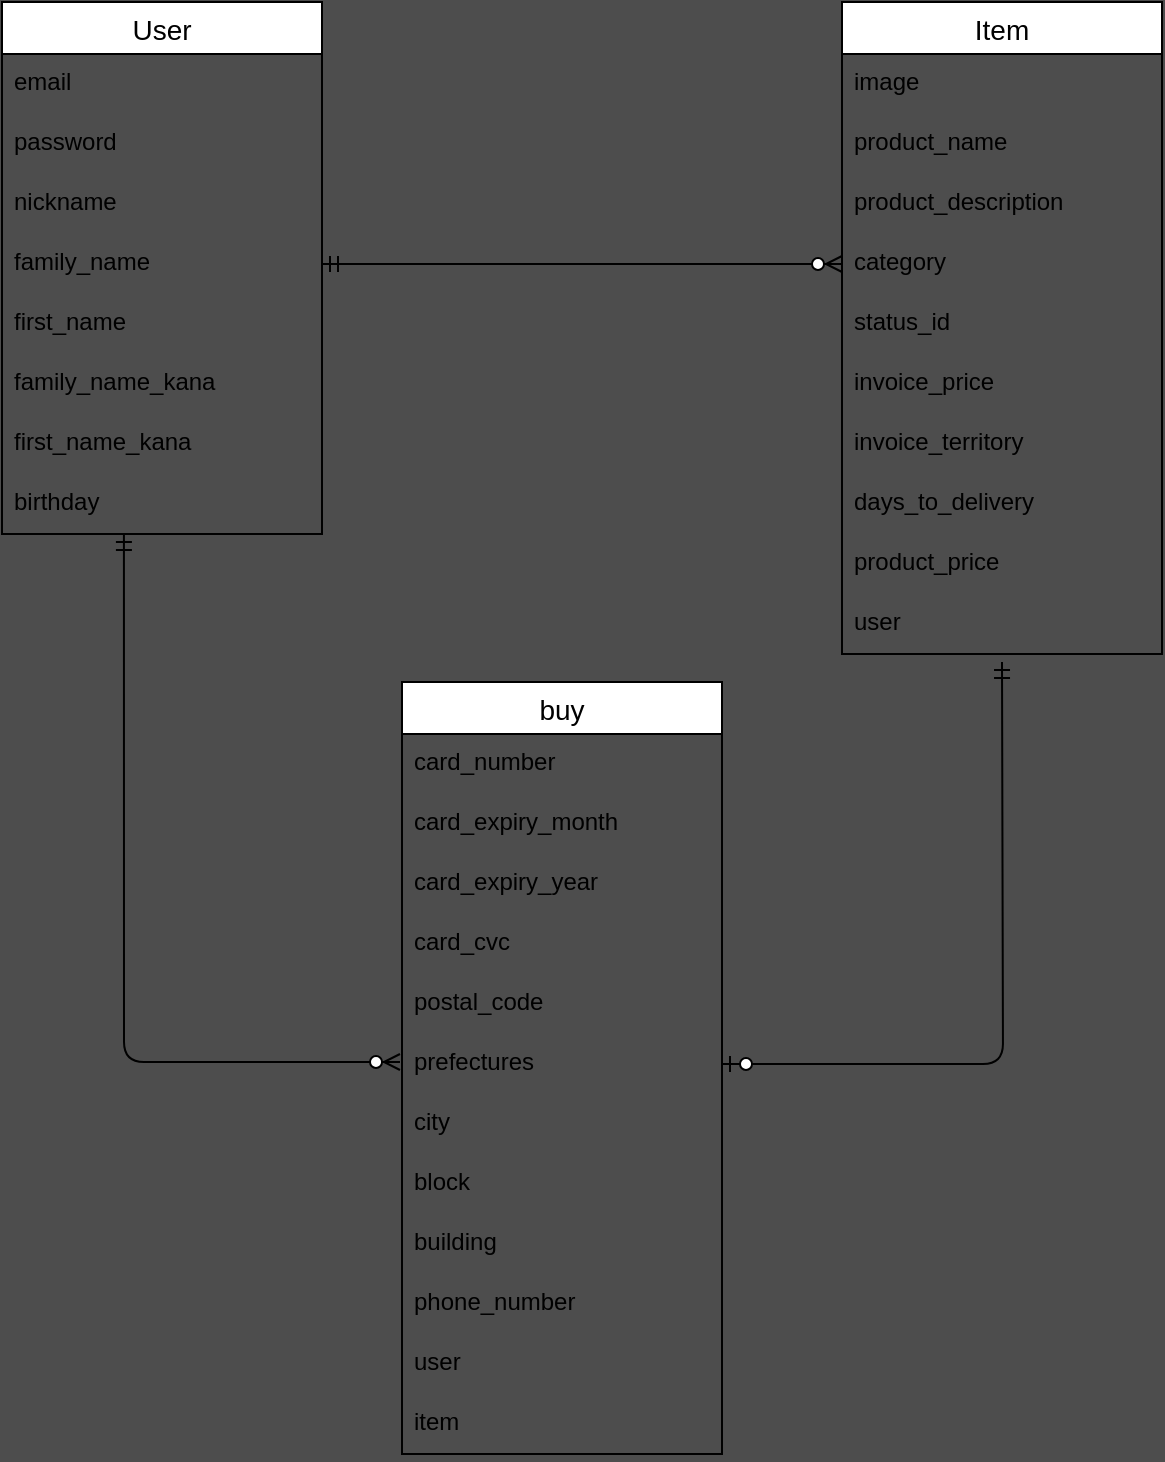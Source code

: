 <mxfile>
    <diagram id="hMxnDBtt-0PpwEvkXW2u" name="ページ1">
        <mxGraphModel dx="678" dy="627" grid="1" gridSize="10" guides="1" tooltips="1" connect="1" arrows="1" fold="1" page="1" pageScale="1" pageWidth="827" pageHeight="1169" background="#4D4D4D" math="0" shadow="0">
            <root>
                <mxCell id="0"/>
                <mxCell id="1" parent="0"/>
                <mxCell id="sSWnbo_z7w_SZYYCpDaT-27" value="User" style="swimlane;fontStyle=0;childLayout=stackLayout;horizontal=1;startSize=26;horizontalStack=0;resizeParent=1;resizeParentMax=0;resizeLast=0;collapsible=1;marginBottom=0;align=center;fontSize=14;" vertex="1" parent="1">
                    <mxGeometry x="60" y="70" width="160" height="266" as="geometry"/>
                </mxCell>
                <mxCell id="sSWnbo_z7w_SZYYCpDaT-28" value="email" style="text;strokeColor=none;fillColor=none;spacingLeft=4;spacingRight=4;overflow=hidden;rotatable=0;points=[[0,0.5],[1,0.5]];portConstraint=eastwest;fontSize=12;" vertex="1" parent="sSWnbo_z7w_SZYYCpDaT-27">
                    <mxGeometry y="26" width="160" height="30" as="geometry"/>
                </mxCell>
                <mxCell id="sSWnbo_z7w_SZYYCpDaT-29" value="password" style="text;strokeColor=none;fillColor=none;spacingLeft=4;spacingRight=4;overflow=hidden;rotatable=0;points=[[0,0.5],[1,0.5]];portConstraint=eastwest;fontSize=12;" vertex="1" parent="sSWnbo_z7w_SZYYCpDaT-27">
                    <mxGeometry y="56" width="160" height="30" as="geometry"/>
                </mxCell>
                <mxCell id="sSWnbo_z7w_SZYYCpDaT-31" value="nickname" style="text;strokeColor=none;fillColor=none;spacingLeft=4;spacingRight=4;overflow=hidden;rotatable=0;points=[[0,0.5],[1,0.5]];portConstraint=eastwest;fontSize=12;" vertex="1" parent="sSWnbo_z7w_SZYYCpDaT-27">
                    <mxGeometry y="86" width="160" height="30" as="geometry"/>
                </mxCell>
                <mxCell id="sSWnbo_z7w_SZYYCpDaT-34" value="family_name" style="text;strokeColor=none;fillColor=none;spacingLeft=4;spacingRight=4;overflow=hidden;rotatable=0;points=[[0,0.5],[1,0.5]];portConstraint=eastwest;fontSize=12;" vertex="1" parent="sSWnbo_z7w_SZYYCpDaT-27">
                    <mxGeometry y="116" width="160" height="30" as="geometry"/>
                </mxCell>
                <mxCell id="sSWnbo_z7w_SZYYCpDaT-33" value="first_name" style="text;strokeColor=none;fillColor=none;spacingLeft=4;spacingRight=4;overflow=hidden;rotatable=0;points=[[0,0.5],[1,0.5]];portConstraint=eastwest;fontSize=12;" vertex="1" parent="sSWnbo_z7w_SZYYCpDaT-27">
                    <mxGeometry y="146" width="160" height="30" as="geometry"/>
                </mxCell>
                <mxCell id="sSWnbo_z7w_SZYYCpDaT-32" value="family_name_kana" style="text;strokeColor=none;fillColor=none;spacingLeft=4;spacingRight=4;overflow=hidden;rotatable=0;points=[[0,0.5],[1,0.5]];portConstraint=eastwest;fontSize=12;" vertex="1" parent="sSWnbo_z7w_SZYYCpDaT-27">
                    <mxGeometry y="176" width="160" height="30" as="geometry"/>
                </mxCell>
                <mxCell id="sSWnbo_z7w_SZYYCpDaT-35" value="first_name_kana" style="text;strokeColor=none;fillColor=none;spacingLeft=4;spacingRight=4;overflow=hidden;rotatable=0;points=[[0,0.5],[1,0.5]];portConstraint=eastwest;fontSize=12;" vertex="1" parent="sSWnbo_z7w_SZYYCpDaT-27">
                    <mxGeometry y="206" width="160" height="30" as="geometry"/>
                </mxCell>
                <mxCell id="sSWnbo_z7w_SZYYCpDaT-30" value="birthday" style="text;strokeColor=none;fillColor=none;spacingLeft=4;spacingRight=4;overflow=hidden;rotatable=0;points=[[0,0.5],[1,0.5]];portConstraint=eastwest;fontSize=12;" vertex="1" parent="sSWnbo_z7w_SZYYCpDaT-27">
                    <mxGeometry y="236" width="160" height="30" as="geometry"/>
                </mxCell>
                <mxCell id="sSWnbo_z7w_SZYYCpDaT-36" value="Item" style="swimlane;fontStyle=0;childLayout=stackLayout;horizontal=1;startSize=26;horizontalStack=0;resizeParent=1;resizeParentMax=0;resizeLast=0;collapsible=1;marginBottom=0;align=center;fontSize=14;" vertex="1" parent="1">
                    <mxGeometry x="480" y="70" width="160" height="326" as="geometry"/>
                </mxCell>
                <mxCell id="sSWnbo_z7w_SZYYCpDaT-37" value="image" style="text;strokeColor=none;fillColor=none;spacingLeft=4;spacingRight=4;overflow=hidden;rotatable=0;points=[[0,0.5],[1,0.5]];portConstraint=eastwest;fontSize=12;" vertex="1" parent="sSWnbo_z7w_SZYYCpDaT-36">
                    <mxGeometry y="26" width="160" height="30" as="geometry"/>
                </mxCell>
                <mxCell id="sSWnbo_z7w_SZYYCpDaT-38" value="product_name" style="text;strokeColor=none;fillColor=none;spacingLeft=4;spacingRight=4;overflow=hidden;rotatable=0;points=[[0,0.5],[1,0.5]];portConstraint=eastwest;fontSize=12;" vertex="1" parent="sSWnbo_z7w_SZYYCpDaT-36">
                    <mxGeometry y="56" width="160" height="30" as="geometry"/>
                </mxCell>
                <mxCell id="sSWnbo_z7w_SZYYCpDaT-46" value="product_description" style="text;strokeColor=none;fillColor=none;spacingLeft=4;spacingRight=4;overflow=hidden;rotatable=0;points=[[0,0.5],[1,0.5]];portConstraint=eastwest;fontSize=12;" vertex="1" parent="sSWnbo_z7w_SZYYCpDaT-36">
                    <mxGeometry y="86" width="160" height="30" as="geometry"/>
                </mxCell>
                <mxCell id="sSWnbo_z7w_SZYYCpDaT-45" value="category" style="text;strokeColor=none;fillColor=none;spacingLeft=4;spacingRight=4;overflow=hidden;rotatable=0;points=[[0,0.5],[1,0.5]];portConstraint=eastwest;fontSize=12;" vertex="1" parent="sSWnbo_z7w_SZYYCpDaT-36">
                    <mxGeometry y="116" width="160" height="30" as="geometry"/>
                </mxCell>
                <mxCell id="sSWnbo_z7w_SZYYCpDaT-44" value="status_id" style="text;strokeColor=none;fillColor=none;spacingLeft=4;spacingRight=4;overflow=hidden;rotatable=0;points=[[0,0.5],[1,0.5]];portConstraint=eastwest;fontSize=12;" vertex="1" parent="sSWnbo_z7w_SZYYCpDaT-36">
                    <mxGeometry y="146" width="160" height="30" as="geometry"/>
                </mxCell>
                <mxCell id="sSWnbo_z7w_SZYYCpDaT-43" value="invoice_price" style="text;strokeColor=none;fillColor=none;spacingLeft=4;spacingRight=4;overflow=hidden;rotatable=0;points=[[0,0.5],[1,0.5]];portConstraint=eastwest;fontSize=12;" vertex="1" parent="sSWnbo_z7w_SZYYCpDaT-36">
                    <mxGeometry y="176" width="160" height="30" as="geometry"/>
                </mxCell>
                <mxCell id="sSWnbo_z7w_SZYYCpDaT-42" value="invoice_territory" style="text;strokeColor=none;fillColor=none;spacingLeft=4;spacingRight=4;overflow=hidden;rotatable=0;points=[[0,0.5],[1,0.5]];portConstraint=eastwest;fontSize=12;" vertex="1" parent="sSWnbo_z7w_SZYYCpDaT-36">
                    <mxGeometry y="206" width="160" height="30" as="geometry"/>
                </mxCell>
                <mxCell id="sSWnbo_z7w_SZYYCpDaT-41" value="days_to_delivery" style="text;strokeColor=none;fillColor=none;spacingLeft=4;spacingRight=4;overflow=hidden;rotatable=0;points=[[0,0.5],[1,0.5]];portConstraint=eastwest;fontSize=12;" vertex="1" parent="sSWnbo_z7w_SZYYCpDaT-36">
                    <mxGeometry y="236" width="160" height="30" as="geometry"/>
                </mxCell>
                <mxCell id="sSWnbo_z7w_SZYYCpDaT-40" value="product_price" style="text;strokeColor=none;fillColor=none;spacingLeft=4;spacingRight=4;overflow=hidden;rotatable=0;points=[[0,0.5],[1,0.5]];portConstraint=eastwest;fontSize=12;" vertex="1" parent="sSWnbo_z7w_SZYYCpDaT-36">
                    <mxGeometry y="266" width="160" height="30" as="geometry"/>
                </mxCell>
                <mxCell id="sSWnbo_z7w_SZYYCpDaT-39" value="user" style="text;strokeColor=none;fillColor=none;spacingLeft=4;spacingRight=4;overflow=hidden;rotatable=0;points=[[0,0.5],[1,0.5]];portConstraint=eastwest;fontSize=12;" vertex="1" parent="sSWnbo_z7w_SZYYCpDaT-36">
                    <mxGeometry y="296" width="160" height="30" as="geometry"/>
                </mxCell>
                <mxCell id="sSWnbo_z7w_SZYYCpDaT-47" value="buy" style="swimlane;fontStyle=0;childLayout=stackLayout;horizontal=1;startSize=26;horizontalStack=0;resizeParent=1;resizeParentMax=0;resizeLast=0;collapsible=1;marginBottom=0;align=center;fontSize=14;" vertex="1" parent="1">
                    <mxGeometry x="260" y="410" width="160" height="386" as="geometry"/>
                </mxCell>
                <mxCell id="sSWnbo_z7w_SZYYCpDaT-48" value="card_number" style="text;strokeColor=none;fillColor=none;spacingLeft=4;spacingRight=4;overflow=hidden;rotatable=0;points=[[0,0.5],[1,0.5]];portConstraint=eastwest;fontSize=12;" vertex="1" parent="sSWnbo_z7w_SZYYCpDaT-47">
                    <mxGeometry y="26" width="160" height="30" as="geometry"/>
                </mxCell>
                <mxCell id="sSWnbo_z7w_SZYYCpDaT-49" value="card_expiry_month" style="text;strokeColor=none;fillColor=none;spacingLeft=4;spacingRight=4;overflow=hidden;rotatable=0;points=[[0,0.5],[1,0.5]];portConstraint=eastwest;fontSize=12;" vertex="1" parent="sSWnbo_z7w_SZYYCpDaT-47">
                    <mxGeometry y="56" width="160" height="30" as="geometry"/>
                </mxCell>
                <mxCell id="sSWnbo_z7w_SZYYCpDaT-59" value="card_expiry_year" style="text;strokeColor=none;fillColor=none;spacingLeft=4;spacingRight=4;overflow=hidden;rotatable=0;points=[[0,0.5],[1,0.5]];portConstraint=eastwest;fontSize=12;" vertex="1" parent="sSWnbo_z7w_SZYYCpDaT-47">
                    <mxGeometry y="86" width="160" height="30" as="geometry"/>
                </mxCell>
                <mxCell id="sSWnbo_z7w_SZYYCpDaT-58" value="card_cvc" style="text;strokeColor=none;fillColor=none;spacingLeft=4;spacingRight=4;overflow=hidden;rotatable=0;points=[[0,0.5],[1,0.5]];portConstraint=eastwest;fontSize=12;" vertex="1" parent="sSWnbo_z7w_SZYYCpDaT-47">
                    <mxGeometry y="116" width="160" height="30" as="geometry"/>
                </mxCell>
                <mxCell id="sSWnbo_z7w_SZYYCpDaT-57" value="postal_code" style="text;strokeColor=none;fillColor=none;spacingLeft=4;spacingRight=4;overflow=hidden;rotatable=0;points=[[0,0.5],[1,0.5]];portConstraint=eastwest;fontSize=12;" vertex="1" parent="sSWnbo_z7w_SZYYCpDaT-47">
                    <mxGeometry y="146" width="160" height="30" as="geometry"/>
                </mxCell>
                <mxCell id="sSWnbo_z7w_SZYYCpDaT-56" value="prefectures" style="text;strokeColor=none;fillColor=none;spacingLeft=4;spacingRight=4;overflow=hidden;rotatable=0;points=[[0,0.5],[1,0.5]];portConstraint=eastwest;fontSize=12;" vertex="1" parent="sSWnbo_z7w_SZYYCpDaT-47">
                    <mxGeometry y="176" width="160" height="30" as="geometry"/>
                </mxCell>
                <mxCell id="sSWnbo_z7w_SZYYCpDaT-55" value="city" style="text;strokeColor=none;fillColor=none;spacingLeft=4;spacingRight=4;overflow=hidden;rotatable=0;points=[[0,0.5],[1,0.5]];portConstraint=eastwest;fontSize=12;" vertex="1" parent="sSWnbo_z7w_SZYYCpDaT-47">
                    <mxGeometry y="206" width="160" height="30" as="geometry"/>
                </mxCell>
                <mxCell id="sSWnbo_z7w_SZYYCpDaT-54" value="block" style="text;strokeColor=none;fillColor=none;spacingLeft=4;spacingRight=4;overflow=hidden;rotatable=0;points=[[0,0.5],[1,0.5]];portConstraint=eastwest;fontSize=12;" vertex="1" parent="sSWnbo_z7w_SZYYCpDaT-47">
                    <mxGeometry y="236" width="160" height="30" as="geometry"/>
                </mxCell>
                <mxCell id="sSWnbo_z7w_SZYYCpDaT-53" value="building" style="text;strokeColor=none;fillColor=none;spacingLeft=4;spacingRight=4;overflow=hidden;rotatable=0;points=[[0,0.5],[1,0.5]];portConstraint=eastwest;fontSize=12;" vertex="1" parent="sSWnbo_z7w_SZYYCpDaT-47">
                    <mxGeometry y="266" width="160" height="30" as="geometry"/>
                </mxCell>
                <mxCell id="sSWnbo_z7w_SZYYCpDaT-52" value="phone_number" style="text;strokeColor=none;fillColor=none;spacingLeft=4;spacingRight=4;overflow=hidden;rotatable=0;points=[[0,0.5],[1,0.5]];portConstraint=eastwest;fontSize=12;" vertex="1" parent="sSWnbo_z7w_SZYYCpDaT-47">
                    <mxGeometry y="296" width="160" height="30" as="geometry"/>
                </mxCell>
                <mxCell id="sSWnbo_z7w_SZYYCpDaT-51" value="user" style="text;strokeColor=none;fillColor=none;spacingLeft=4;spacingRight=4;overflow=hidden;rotatable=0;points=[[0,0.5],[1,0.5]];portConstraint=eastwest;fontSize=12;" vertex="1" parent="sSWnbo_z7w_SZYYCpDaT-47">
                    <mxGeometry y="326" width="160" height="30" as="geometry"/>
                </mxCell>
                <mxCell id="sSWnbo_z7w_SZYYCpDaT-50" value="item" style="text;strokeColor=none;fillColor=none;spacingLeft=4;spacingRight=4;overflow=hidden;rotatable=0;points=[[0,0.5],[1,0.5]];portConstraint=eastwest;fontSize=12;" vertex="1" parent="sSWnbo_z7w_SZYYCpDaT-47">
                    <mxGeometry y="356" width="160" height="30" as="geometry"/>
                </mxCell>
                <mxCell id="sSWnbo_z7w_SZYYCpDaT-68" value="" style="edgeStyle=entityRelationEdgeStyle;fontSize=12;html=1;endArrow=ERzeroToMany;startArrow=ERmandOne;entryX=0;entryY=0.5;entryDx=0;entryDy=0;exitX=1;exitY=0.5;exitDx=0;exitDy=0;" edge="1" parent="1" source="sSWnbo_z7w_SZYYCpDaT-34" target="sSWnbo_z7w_SZYYCpDaT-45">
                    <mxGeometry width="100" height="100" relative="1" as="geometry">
                        <mxPoint x="270" y="370" as="sourcePoint"/>
                        <mxPoint x="370" y="270" as="targetPoint"/>
                    </mxGeometry>
                </mxCell>
                <mxCell id="sSWnbo_z7w_SZYYCpDaT-70" value="" style="edgeStyle=orthogonalEdgeStyle;fontSize=12;html=1;endArrow=ERzeroToMany;startArrow=ERmandOne;exitX=0.381;exitY=1;exitDx=0;exitDy=0;exitPerimeter=0;" edge="1" parent="1" source="sSWnbo_z7w_SZYYCpDaT-30">
                    <mxGeometry width="100" height="100" relative="1" as="geometry">
                        <mxPoint x="120" y="410" as="sourcePoint"/>
                        <mxPoint x="259" y="600" as="targetPoint"/>
                        <Array as="points">
                            <mxPoint x="121" y="600"/>
                            <mxPoint x="259" y="600"/>
                        </Array>
                    </mxGeometry>
                </mxCell>
                <mxCell id="sSWnbo_z7w_SZYYCpDaT-71" value="" style="fontSize=12;html=1;endArrow=ERzeroToOne;startArrow=ERmandOne;entryX=1;entryY=0.5;entryDx=0;entryDy=0;edgeStyle=orthogonalEdgeStyle;" edge="1" parent="1" target="sSWnbo_z7w_SZYYCpDaT-56">
                    <mxGeometry width="100" height="100" relative="1" as="geometry">
                        <mxPoint x="560" y="400" as="sourcePoint"/>
                        <mxPoint x="450" y="570" as="targetPoint"/>
                    </mxGeometry>
                </mxCell>
            </root>
        </mxGraphModel>
    </diagram>
</mxfile>